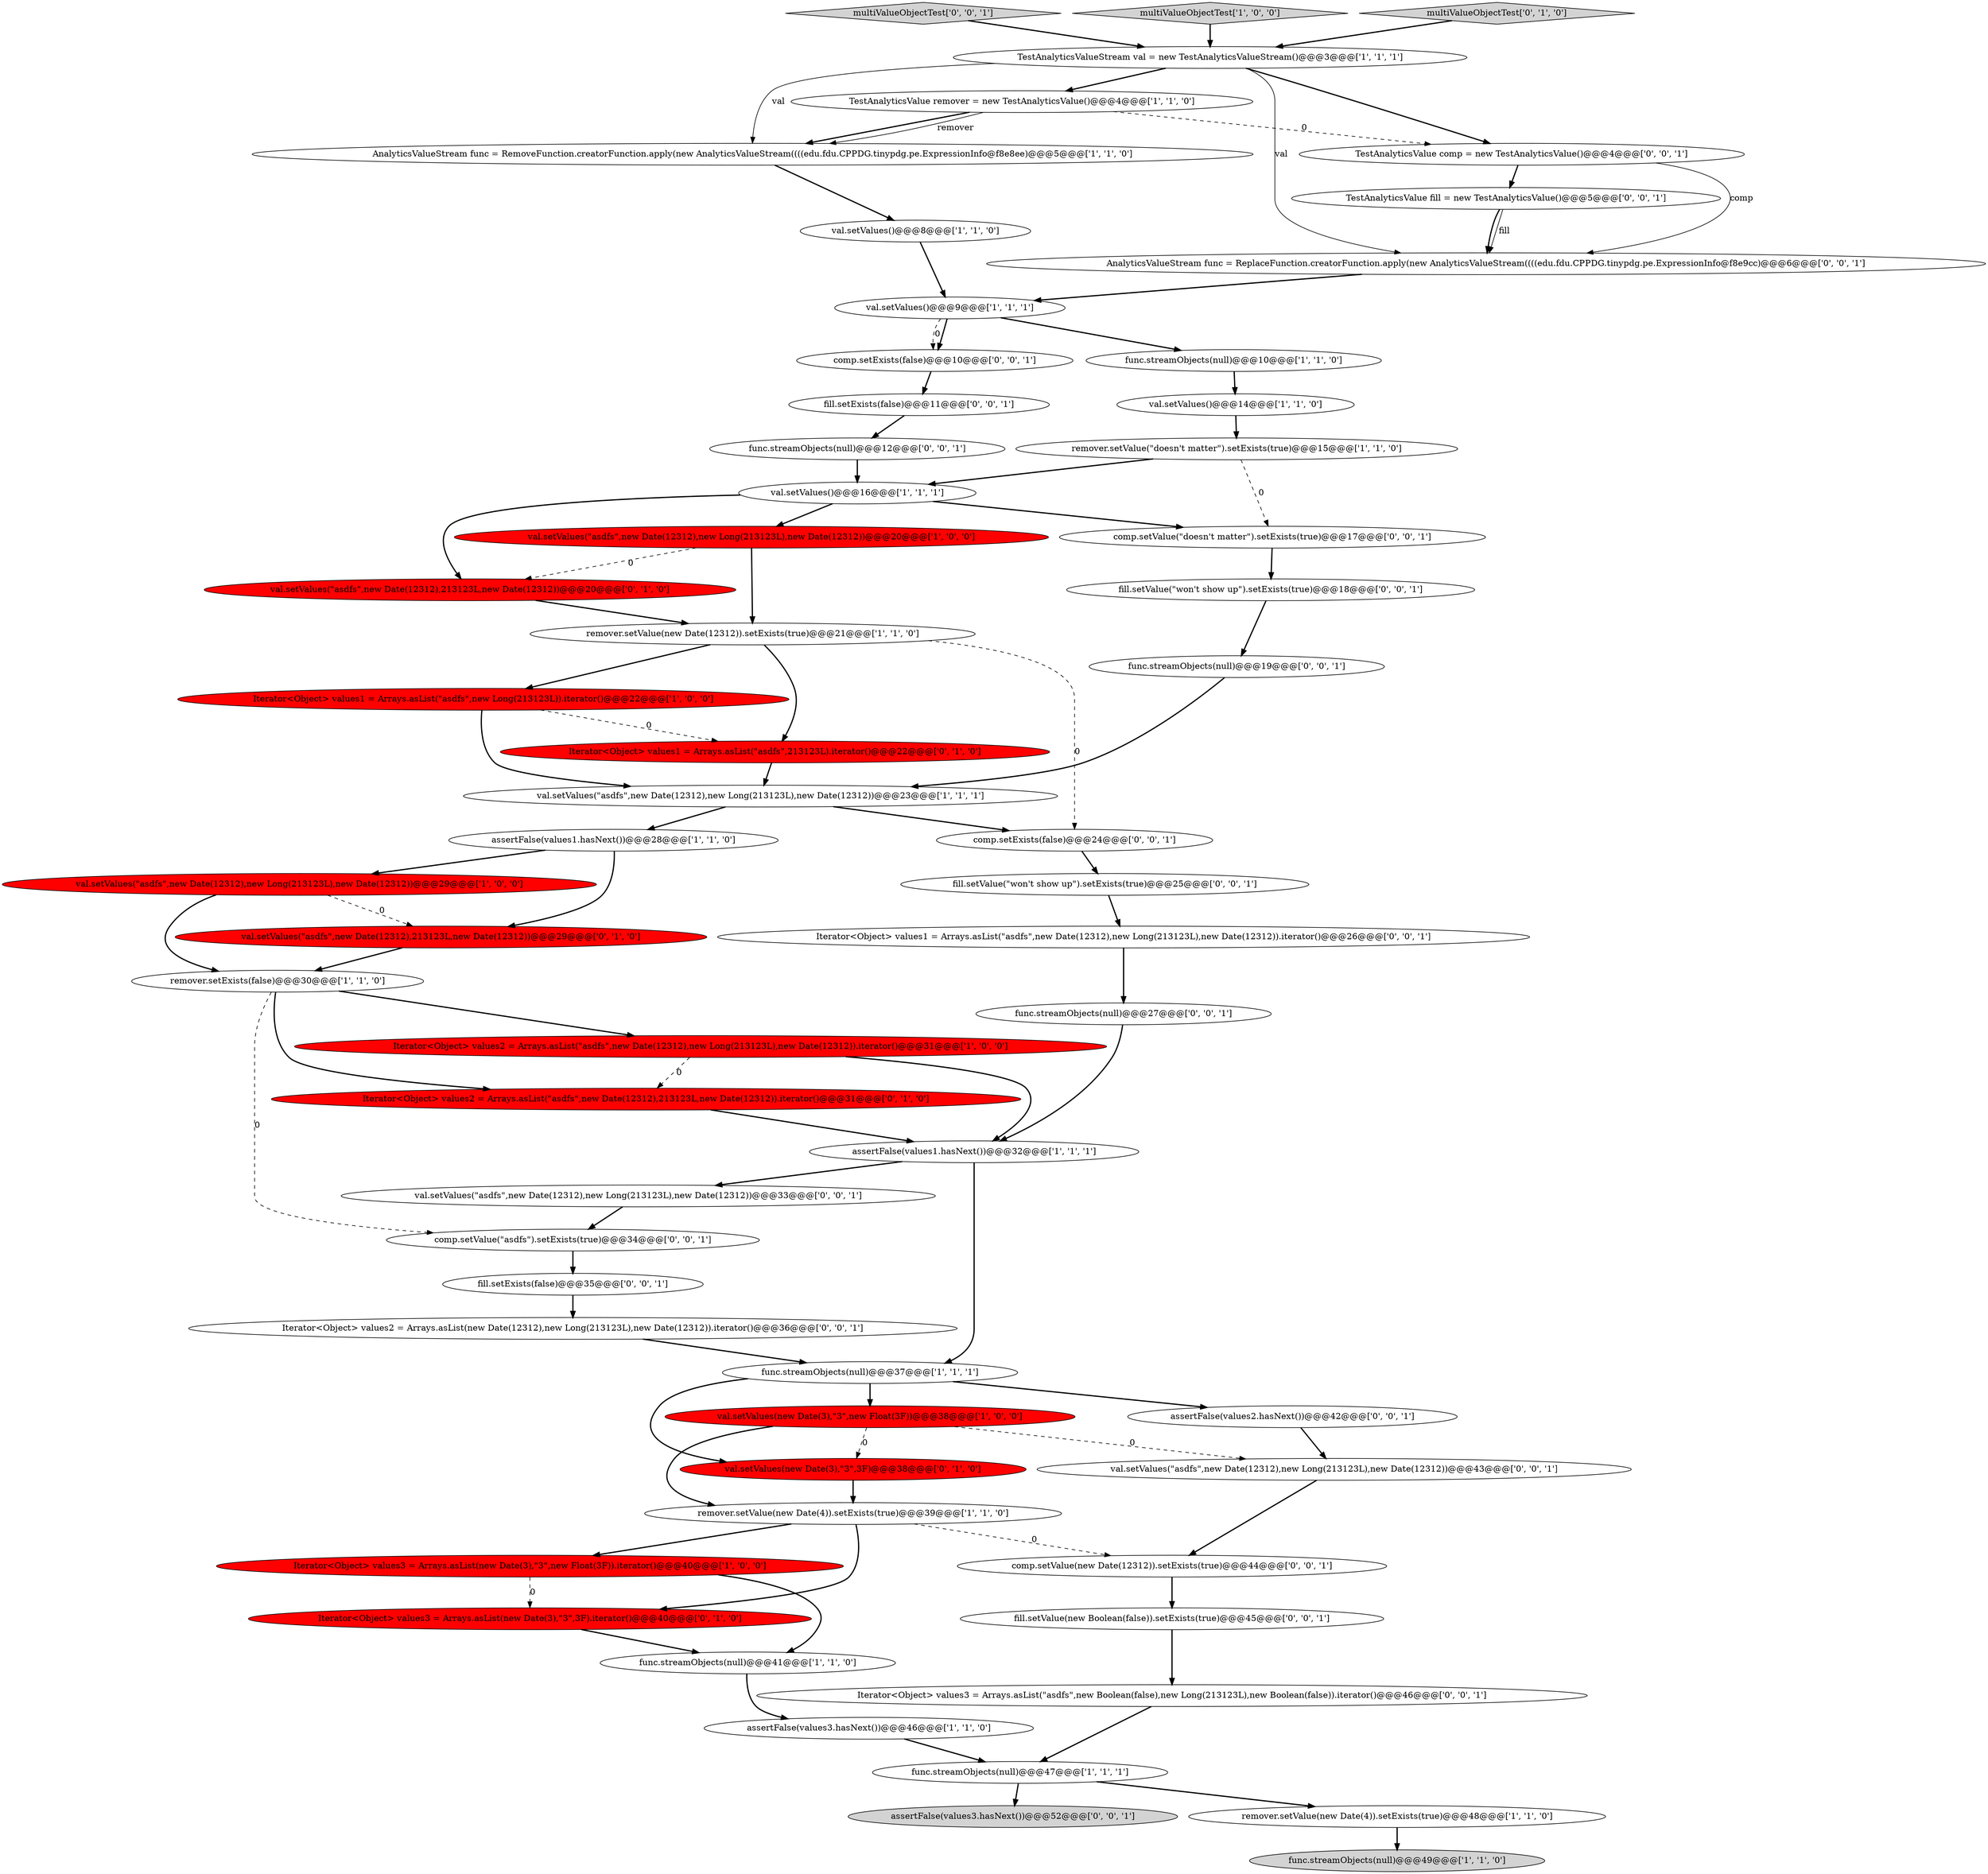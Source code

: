 digraph {
47 [style = filled, label = "func.streamObjects(null)@@@19@@@['0', '0', '1']", fillcolor = white, shape = ellipse image = "AAA0AAABBB3BBB"];
48 [style = filled, label = "assertFalse(values3.hasNext())@@@52@@@['0', '0', '1']", fillcolor = lightgray, shape = ellipse image = "AAA0AAABBB3BBB"];
9 [style = filled, label = "func.streamObjects(null)@@@49@@@['1', '1', '0']", fillcolor = lightgray, shape = ellipse image = "AAA0AAABBB1BBB"];
19 [style = filled, label = "val.setValues()@@@16@@@['1', '1', '1']", fillcolor = white, shape = ellipse image = "AAA0AAABBB1BBB"];
0 [style = filled, label = "assertFalse(values1.hasNext())@@@28@@@['1', '1', '0']", fillcolor = white, shape = ellipse image = "AAA0AAABBB1BBB"];
38 [style = filled, label = "Iterator<Object> values2 = Arrays.asList(new Date(12312),new Long(213123L),new Date(12312)).iterator()@@@36@@@['0', '0', '1']", fillcolor = white, shape = ellipse image = "AAA0AAABBB3BBB"];
56 [style = filled, label = "fill.setValue(new Boolean(false)).setExists(true)@@@45@@@['0', '0', '1']", fillcolor = white, shape = ellipse image = "AAA0AAABBB3BBB"];
21 [style = filled, label = "TestAnalyticsValue remover = new TestAnalyticsValue()@@@4@@@['1', '1', '0']", fillcolor = white, shape = ellipse image = "AAA0AAABBB1BBB"];
36 [style = filled, label = "multiValueObjectTest['0', '0', '1']", fillcolor = lightgray, shape = diamond image = "AAA0AAABBB3BBB"];
39 [style = filled, label = "val.setValues(\"asdfs\",new Date(12312),new Long(213123L),new Date(12312))@@@33@@@['0', '0', '1']", fillcolor = white, shape = ellipse image = "AAA0AAABBB3BBB"];
45 [style = filled, label = "func.streamObjects(null)@@@27@@@['0', '0', '1']", fillcolor = white, shape = ellipse image = "AAA0AAABBB3BBB"];
14 [style = filled, label = "remover.setValue(new Date(12312)).setExists(true)@@@21@@@['1', '1', '0']", fillcolor = white, shape = ellipse image = "AAA0AAABBB1BBB"];
7 [style = filled, label = "TestAnalyticsValueStream val = new TestAnalyticsValueStream()@@@3@@@['1', '1', '1']", fillcolor = white, shape = ellipse image = "AAA0AAABBB1BBB"];
30 [style = filled, label = "val.setValues(new Date(3),\"3\",3F)@@@38@@@['0', '1', '0']", fillcolor = red, shape = ellipse image = "AAA1AAABBB2BBB"];
26 [style = filled, label = "val.setValues(\"asdfs\",new Date(12312),new Long(213123L),new Date(12312))@@@20@@@['1', '0', '0']", fillcolor = red, shape = ellipse image = "AAA1AAABBB1BBB"];
8 [style = filled, label = "val.setValues()@@@14@@@['1', '1', '0']", fillcolor = white, shape = ellipse image = "AAA0AAABBB1BBB"];
42 [style = filled, label = "TestAnalyticsValue fill = new TestAnalyticsValue()@@@5@@@['0', '0', '1']", fillcolor = white, shape = ellipse image = "AAA0AAABBB3BBB"];
40 [style = filled, label = "AnalyticsValueStream func = ReplaceFunction.creatorFunction.apply(new AnalyticsValueStream((((edu.fdu.CPPDG.tinypdg.pe.ExpressionInfo@f8e9cc)@@@6@@@['0', '0', '1']", fillcolor = white, shape = ellipse image = "AAA0AAABBB3BBB"];
10 [style = filled, label = "remover.setValue(new Date(4)).setExists(true)@@@39@@@['1', '1', '0']", fillcolor = white, shape = ellipse image = "AAA0AAABBB1BBB"];
54 [style = filled, label = "fill.setExists(false)@@@11@@@['0', '0', '1']", fillcolor = white, shape = ellipse image = "AAA0AAABBB3BBB"];
35 [style = filled, label = "TestAnalyticsValue comp = new TestAnalyticsValue()@@@4@@@['0', '0', '1']", fillcolor = white, shape = ellipse image = "AAA0AAABBB3BBB"];
50 [style = filled, label = "func.streamObjects(null)@@@12@@@['0', '0', '1']", fillcolor = white, shape = ellipse image = "AAA0AAABBB3BBB"];
22 [style = filled, label = "assertFalse(values1.hasNext())@@@32@@@['1', '1', '1']", fillcolor = white, shape = ellipse image = "AAA0AAABBB1BBB"];
11 [style = filled, label = "func.streamObjects(null)@@@10@@@['1', '1', '0']", fillcolor = white, shape = ellipse image = "AAA0AAABBB1BBB"];
5 [style = filled, label = "val.setValues(\"asdfs\",new Date(12312),new Long(213123L),new Date(12312))@@@29@@@['1', '0', '0']", fillcolor = red, shape = ellipse image = "AAA1AAABBB1BBB"];
34 [style = filled, label = "Iterator<Object> values3 = Arrays.asList(new Date(3),\"3\",3F).iterator()@@@40@@@['0', '1', '0']", fillcolor = red, shape = ellipse image = "AAA1AAABBB2BBB"];
4 [style = filled, label = "val.setValues(\"asdfs\",new Date(12312),new Long(213123L),new Date(12312))@@@23@@@['1', '1', '1']", fillcolor = white, shape = ellipse image = "AAA0AAABBB1BBB"];
41 [style = filled, label = "comp.setValue(new Date(12312)).setExists(true)@@@44@@@['0', '0', '1']", fillcolor = white, shape = ellipse image = "AAA0AAABBB3BBB"];
49 [style = filled, label = "comp.setExists(false)@@@24@@@['0', '0', '1']", fillcolor = white, shape = ellipse image = "AAA0AAABBB3BBB"];
51 [style = filled, label = "fill.setValue(\"won't show up\").setExists(true)@@@18@@@['0', '0', '1']", fillcolor = white, shape = ellipse image = "AAA0AAABBB3BBB"];
32 [style = filled, label = "val.setValues(\"asdfs\",new Date(12312),213123L,new Date(12312))@@@29@@@['0', '1', '0']", fillcolor = red, shape = ellipse image = "AAA1AAABBB2BBB"];
53 [style = filled, label = "comp.setValue(\"asdfs\").setExists(true)@@@34@@@['0', '0', '1']", fillcolor = white, shape = ellipse image = "AAA0AAABBB3BBB"];
29 [style = filled, label = "Iterator<Object> values2 = Arrays.asList(\"asdfs\",new Date(12312),213123L,new Date(12312)).iterator()@@@31@@@['0', '1', '0']", fillcolor = red, shape = ellipse image = "AAA1AAABBB2BBB"];
46 [style = filled, label = "val.setValues(\"asdfs\",new Date(12312),new Long(213123L),new Date(12312))@@@43@@@['0', '0', '1']", fillcolor = white, shape = ellipse image = "AAA0AAABBB3BBB"];
37 [style = filled, label = "fill.setValue(\"won't show up\").setExists(true)@@@25@@@['0', '0', '1']", fillcolor = white, shape = ellipse image = "AAA0AAABBB3BBB"];
12 [style = filled, label = "assertFalse(values3.hasNext())@@@46@@@['1', '1', '0']", fillcolor = white, shape = ellipse image = "AAA0AAABBB1BBB"];
23 [style = filled, label = "func.streamObjects(null)@@@41@@@['1', '1', '0']", fillcolor = white, shape = ellipse image = "AAA0AAABBB1BBB"];
25 [style = filled, label = "multiValueObjectTest['1', '0', '0']", fillcolor = lightgray, shape = diamond image = "AAA0AAABBB1BBB"];
6 [style = filled, label = "remover.setExists(false)@@@30@@@['1', '1', '0']", fillcolor = white, shape = ellipse image = "AAA0AAABBB1BBB"];
18 [style = filled, label = "val.setValues()@@@8@@@['1', '1', '0']", fillcolor = white, shape = ellipse image = "AAA0AAABBB1BBB"];
43 [style = filled, label = "fill.setExists(false)@@@35@@@['0', '0', '1']", fillcolor = white, shape = ellipse image = "AAA0AAABBB3BBB"];
15 [style = filled, label = "func.streamObjects(null)@@@47@@@['1', '1', '1']", fillcolor = white, shape = ellipse image = "AAA0AAABBB1BBB"];
27 [style = filled, label = "val.setValues(new Date(3),\"3\",new Float(3F))@@@38@@@['1', '0', '0']", fillcolor = red, shape = ellipse image = "AAA1AAABBB1BBB"];
52 [style = filled, label = "Iterator<Object> values3 = Arrays.asList(\"asdfs\",new Boolean(false),new Long(213123L),new Boolean(false)).iterator()@@@46@@@['0', '0', '1']", fillcolor = white, shape = ellipse image = "AAA0AAABBB3BBB"];
16 [style = filled, label = "func.streamObjects(null)@@@37@@@['1', '1', '1']", fillcolor = white, shape = ellipse image = "AAA0AAABBB1BBB"];
17 [style = filled, label = "remover.setValue(\"doesn't matter\").setExists(true)@@@15@@@['1', '1', '0']", fillcolor = white, shape = ellipse image = "AAA0AAABBB1BBB"];
33 [style = filled, label = "multiValueObjectTest['0', '1', '0']", fillcolor = lightgray, shape = diamond image = "AAA0AAABBB2BBB"];
44 [style = filled, label = "comp.setExists(false)@@@10@@@['0', '0', '1']", fillcolor = white, shape = ellipse image = "AAA0AAABBB3BBB"];
58 [style = filled, label = "assertFalse(values2.hasNext())@@@42@@@['0', '0', '1']", fillcolor = white, shape = ellipse image = "AAA0AAABBB3BBB"];
3 [style = filled, label = "val.setValues()@@@9@@@['1', '1', '1']", fillcolor = white, shape = ellipse image = "AAA0AAABBB1BBB"];
20 [style = filled, label = "remover.setValue(new Date(4)).setExists(true)@@@48@@@['1', '1', '0']", fillcolor = white, shape = ellipse image = "AAA0AAABBB1BBB"];
31 [style = filled, label = "Iterator<Object> values1 = Arrays.asList(\"asdfs\",213123L).iterator()@@@22@@@['0', '1', '0']", fillcolor = red, shape = ellipse image = "AAA1AAABBB2BBB"];
57 [style = filled, label = "Iterator<Object> values1 = Arrays.asList(\"asdfs\",new Date(12312),new Long(213123L),new Date(12312)).iterator()@@@26@@@['0', '0', '1']", fillcolor = white, shape = ellipse image = "AAA0AAABBB3BBB"];
55 [style = filled, label = "comp.setValue(\"doesn't matter\").setExists(true)@@@17@@@['0', '0', '1']", fillcolor = white, shape = ellipse image = "AAA0AAABBB3BBB"];
28 [style = filled, label = "val.setValues(\"asdfs\",new Date(12312),213123L,new Date(12312))@@@20@@@['0', '1', '0']", fillcolor = red, shape = ellipse image = "AAA1AAABBB2BBB"];
2 [style = filled, label = "AnalyticsValueStream func = RemoveFunction.creatorFunction.apply(new AnalyticsValueStream((((edu.fdu.CPPDG.tinypdg.pe.ExpressionInfo@f8e8ee)@@@5@@@['1', '1', '0']", fillcolor = white, shape = ellipse image = "AAA0AAABBB1BBB"];
13 [style = filled, label = "Iterator<Object> values1 = Arrays.asList(\"asdfs\",new Long(213123L)).iterator()@@@22@@@['1', '0', '0']", fillcolor = red, shape = ellipse image = "AAA1AAABBB1BBB"];
1 [style = filled, label = "Iterator<Object> values2 = Arrays.asList(\"asdfs\",new Date(12312),new Long(213123L),new Date(12312)).iterator()@@@31@@@['1', '0', '0']", fillcolor = red, shape = ellipse image = "AAA1AAABBB1BBB"];
24 [style = filled, label = "Iterator<Object> values3 = Arrays.asList(new Date(3),\"3\",new Float(3F)).iterator()@@@40@@@['1', '0', '0']", fillcolor = red, shape = ellipse image = "AAA1AAABBB1BBB"];
18->3 [style = bold, label=""];
56->52 [style = bold, label=""];
19->55 [style = bold, label=""];
20->9 [style = bold, label=""];
10->24 [style = bold, label=""];
7->35 [style = bold, label=""];
55->51 [style = bold, label=""];
32->6 [style = bold, label=""];
28->14 [style = bold, label=""];
6->29 [style = bold, label=""];
21->2 [style = bold, label=""];
10->41 [style = dashed, label="0"];
45->22 [style = bold, label=""];
15->20 [style = bold, label=""];
51->47 [style = bold, label=""];
23->12 [style = bold, label=""];
19->28 [style = bold, label=""];
33->7 [style = bold, label=""];
50->19 [style = bold, label=""];
3->11 [style = bold, label=""];
26->14 [style = bold, label=""];
2->18 [style = bold, label=""];
31->4 [style = bold, label=""];
6->53 [style = dashed, label="0"];
57->45 [style = bold, label=""];
25->7 [style = bold, label=""];
42->40 [style = bold, label=""];
46->41 [style = bold, label=""];
4->0 [style = bold, label=""];
8->17 [style = bold, label=""];
5->32 [style = dashed, label="0"];
27->46 [style = dashed, label="0"];
5->6 [style = bold, label=""];
10->34 [style = bold, label=""];
13->31 [style = dashed, label="0"];
40->3 [style = bold, label=""];
19->26 [style = bold, label=""];
30->10 [style = bold, label=""];
58->46 [style = bold, label=""];
11->8 [style = bold, label=""];
27->30 [style = dashed, label="0"];
53->43 [style = bold, label=""];
24->34 [style = dashed, label="0"];
52->15 [style = bold, label=""];
44->54 [style = bold, label=""];
49->37 [style = bold, label=""];
16->27 [style = bold, label=""];
22->16 [style = bold, label=""];
35->42 [style = bold, label=""];
38->16 [style = bold, label=""];
26->28 [style = dashed, label="0"];
39->53 [style = bold, label=""];
42->40 [style = solid, label="fill"];
7->2 [style = solid, label="val"];
6->1 [style = bold, label=""];
3->44 [style = bold, label=""];
43->38 [style = bold, label=""];
27->10 [style = bold, label=""];
16->30 [style = bold, label=""];
14->31 [style = bold, label=""];
15->48 [style = bold, label=""];
22->39 [style = bold, label=""];
7->40 [style = solid, label="val"];
34->23 [style = bold, label=""];
17->55 [style = dashed, label="0"];
21->35 [style = dashed, label="0"];
14->13 [style = bold, label=""];
0->32 [style = bold, label=""];
16->58 [style = bold, label=""];
0->5 [style = bold, label=""];
37->57 [style = bold, label=""];
24->23 [style = bold, label=""];
21->2 [style = solid, label="remover"];
12->15 [style = bold, label=""];
1->29 [style = dashed, label="0"];
3->44 [style = dashed, label="0"];
41->56 [style = bold, label=""];
17->19 [style = bold, label=""];
1->22 [style = bold, label=""];
54->50 [style = bold, label=""];
4->49 [style = bold, label=""];
36->7 [style = bold, label=""];
35->40 [style = solid, label="comp"];
7->21 [style = bold, label=""];
14->49 [style = dashed, label="0"];
29->22 [style = bold, label=""];
13->4 [style = bold, label=""];
47->4 [style = bold, label=""];
}
